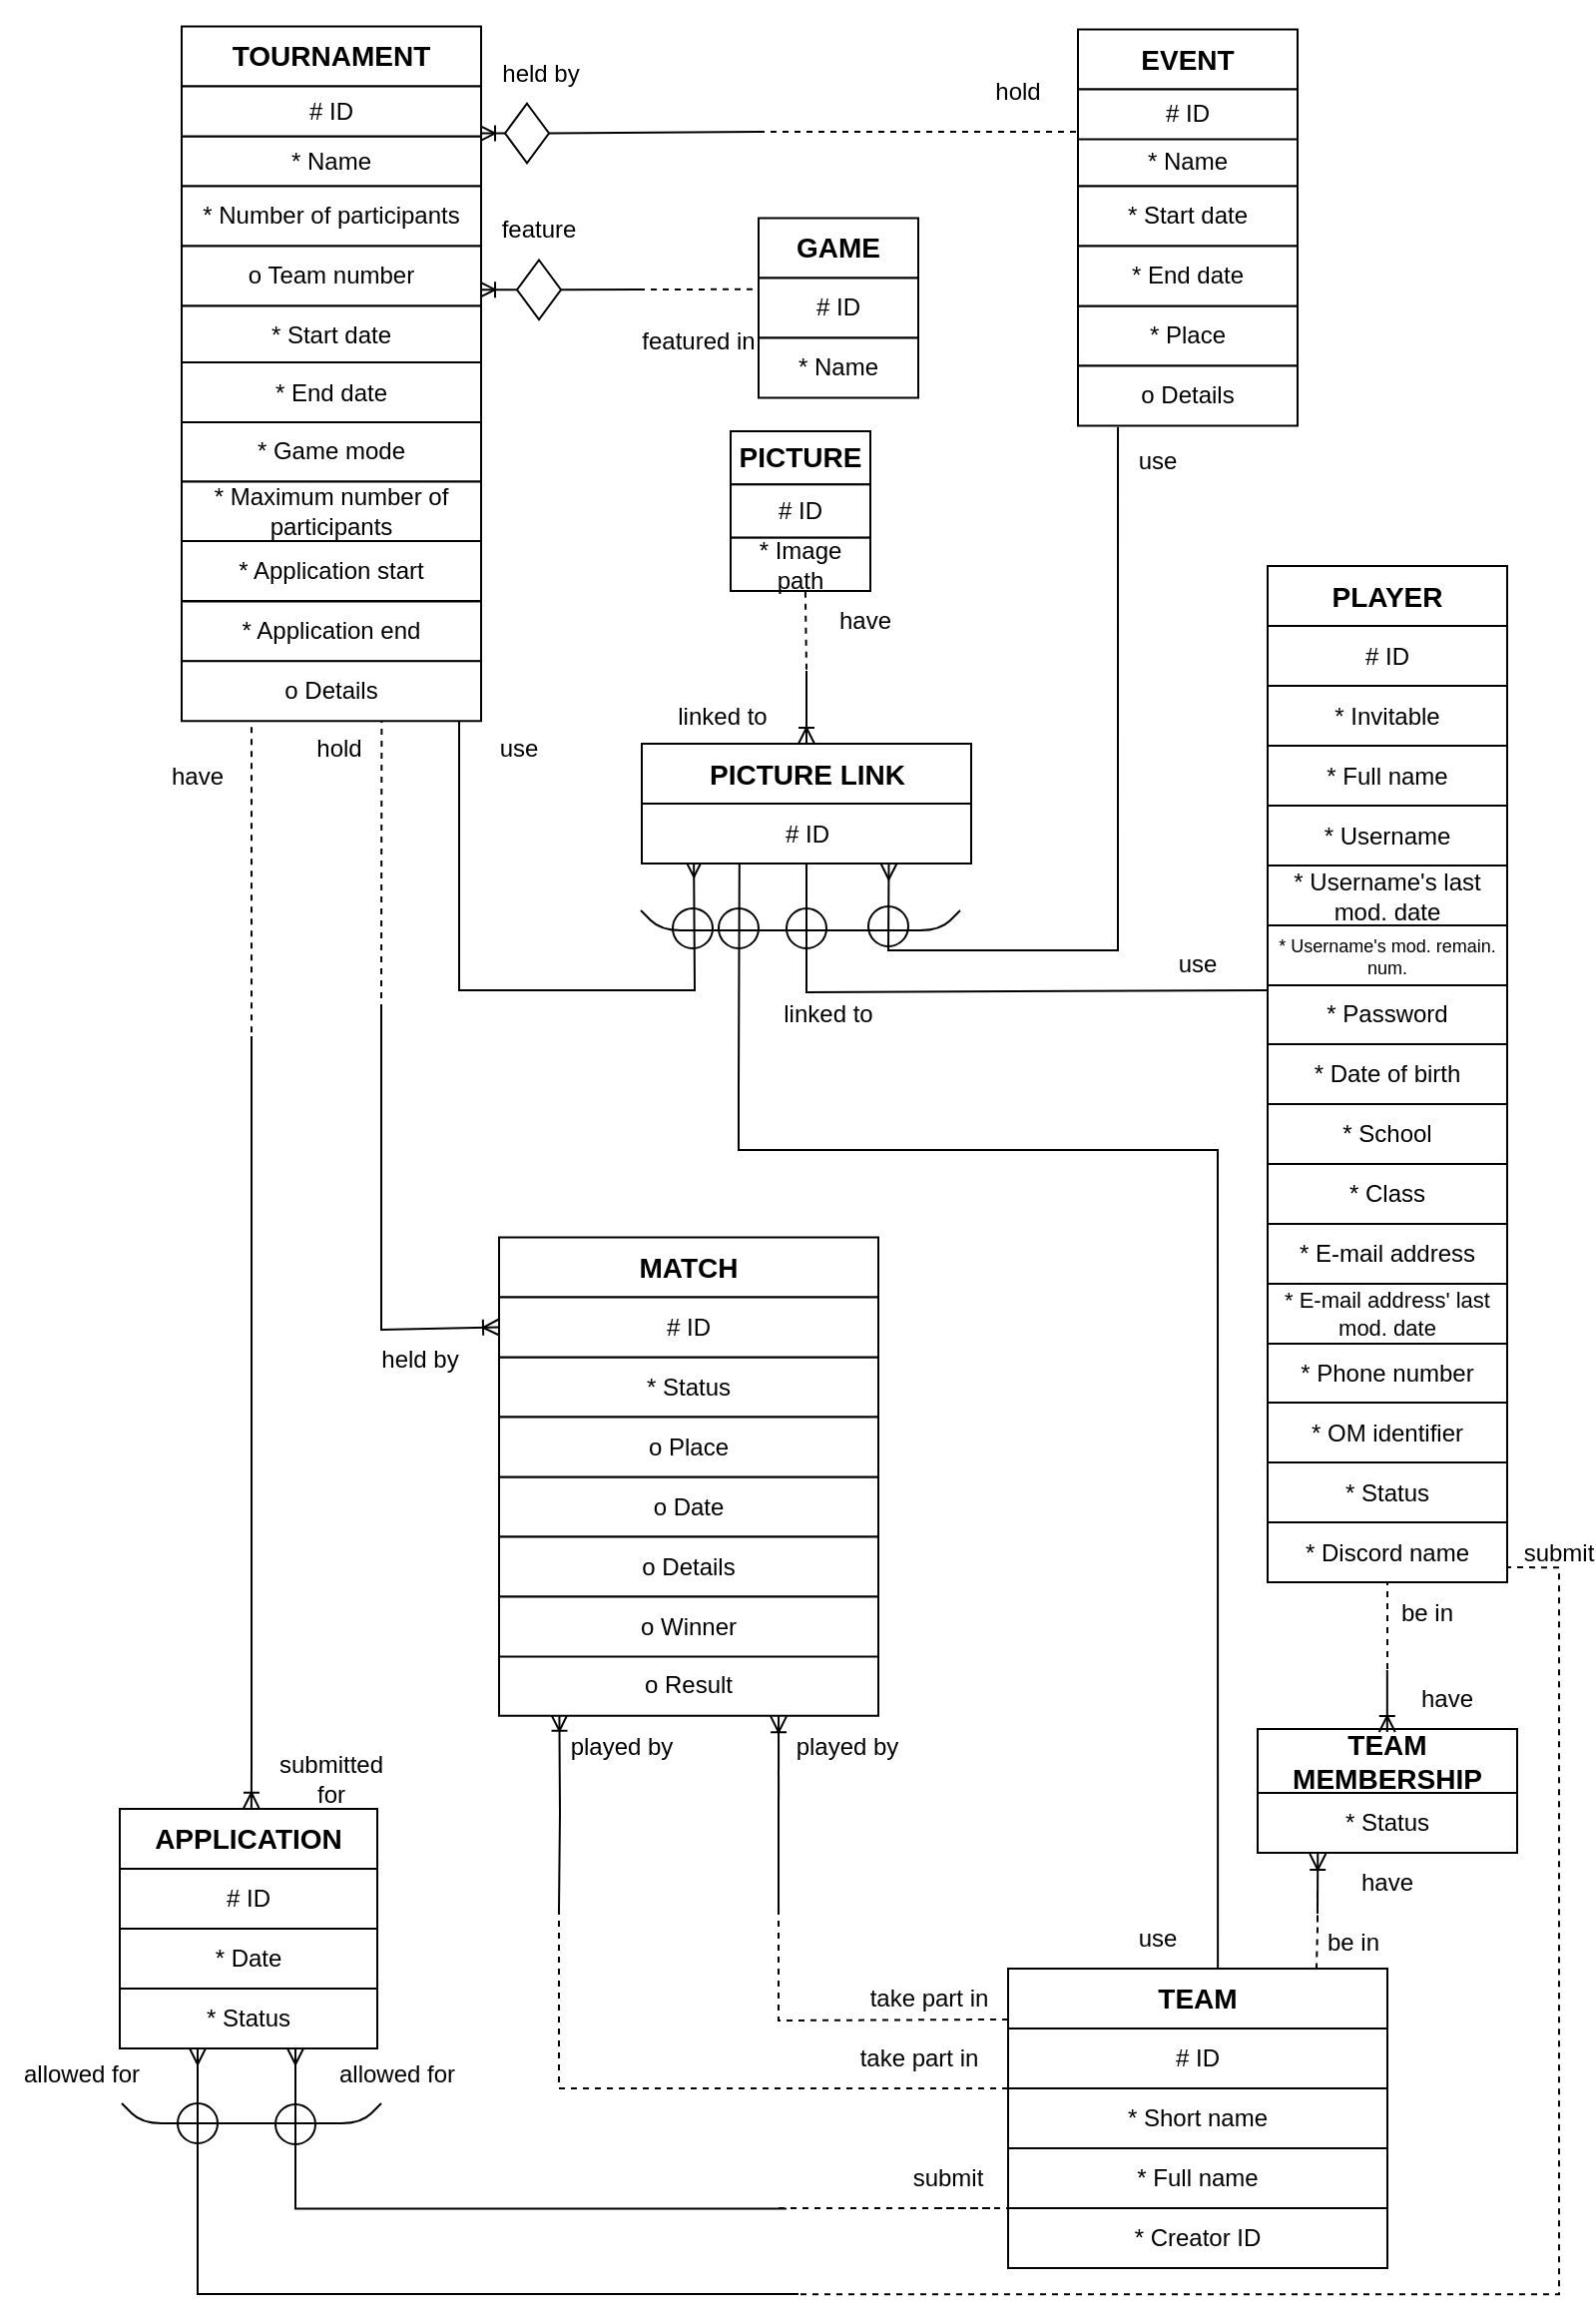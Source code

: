 <mxfile version="24.8.3">
  <diagram id="C5RBs43oDa-KdzZeNtuy" name="Page-1">
    <mxGraphModel grid="1" page="1" gridSize="10" guides="1" tooltips="1" connect="1" arrows="1" fold="1" pageScale="1" pageWidth="827" pageHeight="1169" math="0" shadow="0">
      <root>
        <mxCell id="WIyWlLk6GJQsqaUBKTNV-0" />
        <mxCell id="WIyWlLk6GJQsqaUBKTNV-1" parent="WIyWlLk6GJQsqaUBKTNV-0" />
        <mxCell id="DLOgW4yQXt9v66A9_viL-17" value="" style="ellipse;whiteSpace=wrap;html=1;aspect=fixed;" vertex="1" parent="WIyWlLk6GJQsqaUBKTNV-1">
          <mxGeometry x="1275" y="1628" width="20" height="20" as="geometry" />
        </mxCell>
        <mxCell id="DLOgW4yQXt9v66A9_viL-16" value="" style="ellipse;whiteSpace=wrap;html=1;aspect=fixed;" vertex="1" parent="WIyWlLk6GJQsqaUBKTNV-1">
          <mxGeometry x="1234" y="1629" width="20" height="20" as="geometry" />
        </mxCell>
        <mxCell id="DLOgW4yQXt9v66A9_viL-15" value="" style="ellipse;whiteSpace=wrap;html=1;aspect=fixed;" vertex="1" parent="WIyWlLk6GJQsqaUBKTNV-1">
          <mxGeometry x="1200" y="1629" width="20" height="20" as="geometry" />
        </mxCell>
        <mxCell id="DLOgW4yQXt9v66A9_viL-13" value="" style="ellipse;whiteSpace=wrap;html=1;aspect=fixed;" vertex="1" parent="WIyWlLk6GJQsqaUBKTNV-1">
          <mxGeometry x="1177" y="1629" width="20" height="20" as="geometry" />
        </mxCell>
        <mxCell id="6N9nc-idDIX-K5tC-BG_-6" value="" style="ellipse;whiteSpace=wrap;html=1;aspect=fixed;" vertex="1" parent="WIyWlLk6GJQsqaUBKTNV-1">
          <mxGeometry x="929" y="2227.5" width="20" height="20" as="geometry" />
        </mxCell>
        <mxCell id="6N9nc-idDIX-K5tC-BG_-2" value="" style="ellipse;whiteSpace=wrap;html=1;aspect=fixed;" vertex="1" parent="WIyWlLk6GJQsqaUBKTNV-1">
          <mxGeometry x="978" y="2228" width="20" height="20" as="geometry" />
        </mxCell>
        <mxCell id="mMdRWAyZbfiw_fp26dcs-455" value="be in" style="text;html=1;align=center;verticalAlign=middle;whiteSpace=wrap;rounded=0;fontSize=12;" vertex="1" parent="WIyWlLk6GJQsqaUBKTNV-1">
          <mxGeometry x="1540" y="1966.5" width="30" height="30" as="geometry" />
        </mxCell>
        <mxCell id="mMdRWAyZbfiw_fp26dcs-456" value="have" style="text;html=1;align=center;verticalAlign=middle;whiteSpace=wrap;rounded=0;fontSize=12;" vertex="1" parent="WIyWlLk6GJQsqaUBKTNV-1">
          <mxGeometry x="1498" y="2102" width="74" height="30" as="geometry" />
        </mxCell>
        <mxCell id="mMdRWAyZbfiw_fp26dcs-457" value="have" style="text;html=1;align=center;verticalAlign=middle;whiteSpace=wrap;rounded=0;fontSize=12;" vertex="1" parent="WIyWlLk6GJQsqaUBKTNV-1">
          <mxGeometry x="1530" y="2010" width="70" height="30" as="geometry" />
        </mxCell>
        <mxCell id="mMdRWAyZbfiw_fp26dcs-465" value="&lt;b&gt;TEAM&lt;/b&gt;" style="rounded=0;whiteSpace=wrap;html=1;fontSize=14;" vertex="1" parent="WIyWlLk6GJQsqaUBKTNV-1">
          <mxGeometry x="1345" y="2160" width="190" height="30" as="geometry" />
        </mxCell>
        <mxCell id="mMdRWAyZbfiw_fp26dcs-466" value="#&amp;nbsp;&lt;span style=&quot;background-color: initial;&quot;&gt;ID&lt;/span&gt;" style="rounded=0;whiteSpace=wrap;html=1;" vertex="1" parent="WIyWlLk6GJQsqaUBKTNV-1">
          <mxGeometry x="1345" y="2190" width="190" height="30" as="geometry" />
        </mxCell>
        <mxCell id="mMdRWAyZbfiw_fp26dcs-467" value="* Short name" style="rounded=0;whiteSpace=wrap;html=1;" vertex="1" parent="WIyWlLk6GJQsqaUBKTNV-1">
          <mxGeometry x="1345" y="2220" width="190" height="30" as="geometry" />
        </mxCell>
        <mxCell id="mMdRWAyZbfiw_fp26dcs-468" value="* Full name" style="rounded=0;whiteSpace=wrap;html=1;" vertex="1" parent="WIyWlLk6GJQsqaUBKTNV-1">
          <mxGeometry x="1345" y="2250" width="190" height="30" as="geometry" />
        </mxCell>
        <mxCell id="mMdRWAyZbfiw_fp26dcs-469" value="&lt;font color=&quot;#000000&quot;&gt;* Creator ID&lt;/font&gt;" style="rounded=0;whiteSpace=wrap;html=1;fontColor=#CC0000;strokeColor=#000000;" vertex="1" parent="WIyWlLk6GJQsqaUBKTNV-1">
          <mxGeometry x="1345" y="2280" width="190" height="30" as="geometry" />
        </mxCell>
        <mxCell id="mMdRWAyZbfiw_fp26dcs-470" value="&lt;b&gt;PLAYER&lt;/b&gt;" style="rounded=0;whiteSpace=wrap;html=1;fontSize=14;" vertex="1" parent="WIyWlLk6GJQsqaUBKTNV-1">
          <mxGeometry x="1475" y="1457.5" width="120" height="30" as="geometry" />
        </mxCell>
        <mxCell id="mMdRWAyZbfiw_fp26dcs-471" value="* Full name" style="rounded=0;whiteSpace=wrap;html=1;" vertex="1" parent="WIyWlLk6GJQsqaUBKTNV-1">
          <mxGeometry x="1475" y="1547.5" width="120" height="30" as="geometry" />
        </mxCell>
        <mxCell id="mMdRWAyZbfiw_fp26dcs-472" value="* Date of birth" style="rounded=0;whiteSpace=wrap;html=1;" vertex="1" parent="WIyWlLk6GJQsqaUBKTNV-1">
          <mxGeometry x="1475" y="1697" width="120" height="30" as="geometry" />
        </mxCell>
        <mxCell id="mMdRWAyZbfiw_fp26dcs-473" value="* School" style="rounded=0;whiteSpace=wrap;html=1;" vertex="1" parent="WIyWlLk6GJQsqaUBKTNV-1">
          <mxGeometry x="1475" y="1727" width="120" height="30" as="geometry" />
        </mxCell>
        <mxCell id="mMdRWAyZbfiw_fp26dcs-474" value="* Class" style="rounded=0;whiteSpace=wrap;html=1;" vertex="1" parent="WIyWlLk6GJQsqaUBKTNV-1">
          <mxGeometry x="1475" y="1757" width="120" height="30" as="geometry" />
        </mxCell>
        <mxCell id="mMdRWAyZbfiw_fp26dcs-475" value="* E-mail address" style="rounded=0;whiteSpace=wrap;html=1;" vertex="1" parent="WIyWlLk6GJQsqaUBKTNV-1">
          <mxGeometry x="1475" y="1787" width="120" height="30" as="geometry" />
        </mxCell>
        <mxCell id="mMdRWAyZbfiw_fp26dcs-476" value="* Phone number" style="rounded=0;whiteSpace=wrap;html=1;" vertex="1" parent="WIyWlLk6GJQsqaUBKTNV-1">
          <mxGeometry x="1475" y="1846.5" width="120" height="30" as="geometry" />
        </mxCell>
        <mxCell id="mMdRWAyZbfiw_fp26dcs-477" value="* OM identifier" style="rounded=0;whiteSpace=wrap;html=1;" vertex="1" parent="WIyWlLk6GJQsqaUBKTNV-1">
          <mxGeometry x="1475" y="1876.5" width="120" height="30" as="geometry" />
        </mxCell>
        <mxCell id="mMdRWAyZbfiw_fp26dcs-478" value="* Discord name" style="rounded=0;whiteSpace=wrap;html=1;" vertex="1" parent="WIyWlLk6GJQsqaUBKTNV-1">
          <mxGeometry x="1475" y="1936.5" width="120" height="30" as="geometry" />
        </mxCell>
        <mxCell id="mMdRWAyZbfiw_fp26dcs-479" value="# ID" style="rounded=0;whiteSpace=wrap;html=1;" vertex="1" parent="WIyWlLk6GJQsqaUBKTNV-1">
          <mxGeometry x="1475" y="1487.5" width="120" height="30" as="geometry" />
        </mxCell>
        <mxCell id="mMdRWAyZbfiw_fp26dcs-480" value="&lt;b&gt;TEAM MEMBERSHIP&lt;br&gt;&lt;/b&gt;" style="rounded=0;whiteSpace=wrap;html=1;fontSize=14;" vertex="1" parent="WIyWlLk6GJQsqaUBKTNV-1">
          <mxGeometry x="1470" y="2040" width="130" height="32" as="geometry" />
        </mxCell>
        <mxCell id="mMdRWAyZbfiw_fp26dcs-481" style="edgeStyle=orthogonalEdgeStyle;rounded=0;orthogonalLoop=1;jettySize=auto;html=1;startArrow=none;startFill=0;endArrow=ERoneToMany;endFill=0;" edge="1" parent="WIyWlLk6GJQsqaUBKTNV-1">
          <mxGeometry relative="1" as="geometry">
            <mxPoint x="1534.9" y="2041.5" as="targetPoint" />
            <mxPoint x="1534.9" y="2010.5" as="sourcePoint" />
            <Array as="points">
              <mxPoint x="1534.9" y="2010.5" />
            </Array>
          </mxGeometry>
        </mxCell>
        <mxCell id="mMdRWAyZbfiw_fp26dcs-482" value="" style="endArrow=none;dashed=1;html=1;rounded=0;entryX=0.5;entryY=1;entryDx=0;entryDy=0;" edge="1" parent="WIyWlLk6GJQsqaUBKTNV-1" target="mMdRWAyZbfiw_fp26dcs-478">
          <mxGeometry width="50" height="50" relative="1" as="geometry">
            <mxPoint x="1535" y="2010" as="sourcePoint" />
            <mxPoint x="1534.94" y="2019.5" as="targetPoint" />
          </mxGeometry>
        </mxCell>
        <mxCell id="mMdRWAyZbfiw_fp26dcs-483" style="edgeStyle=orthogonalEdgeStyle;rounded=0;orthogonalLoop=1;jettySize=auto;html=1;startArrow=none;startFill=0;endArrow=ERoneToMany;endFill=0;" edge="1" parent="WIyWlLk6GJQsqaUBKTNV-1">
          <mxGeometry relative="1" as="geometry">
            <mxPoint x="1500.14" y="2102.5" as="targetPoint" />
            <mxPoint x="1500.0" y="2132.5" as="sourcePoint" />
            <Array as="points" />
          </mxGeometry>
        </mxCell>
        <mxCell id="mMdRWAyZbfiw_fp26dcs-484" value="" style="endArrow=none;html=1;rounded=0;exitX=0.813;exitY=0.009;exitDx=0;exitDy=0;exitPerimeter=0;dashed=1;" edge="1" parent="WIyWlLk6GJQsqaUBKTNV-1">
          <mxGeometry width="50" height="50" relative="1" as="geometry">
            <mxPoint x="1499.47" y="2160.27" as="sourcePoint" />
            <mxPoint x="1500" y="2140" as="targetPoint" />
            <Array as="points">
              <mxPoint x="1500" y="2140" />
              <mxPoint x="1500" y="2120" />
            </Array>
          </mxGeometry>
        </mxCell>
        <mxCell id="mMdRWAyZbfiw_fp26dcs-485" value="&lt;font style=&quot;font-size: 12px;&quot;&gt;be in&lt;/font&gt;" style="text;html=1;align=center;verticalAlign=middle;whiteSpace=wrap;rounded=0;fontSize=12;" vertex="1" parent="WIyWlLk6GJQsqaUBKTNV-1">
          <mxGeometry x="1503" y="2132" width="30" height="30" as="geometry" />
        </mxCell>
        <mxCell id="mMdRWAyZbfiw_fp26dcs-492" value="&lt;b&gt;MATCH&lt;/b&gt;" style="rounded=0;whiteSpace=wrap;html=1;fontSize=14;" vertex="1" parent="WIyWlLk6GJQsqaUBKTNV-1">
          <mxGeometry x="1090" y="1793.75" width="190" height="30" as="geometry" />
        </mxCell>
        <mxCell id="mMdRWAyZbfiw_fp26dcs-493" value="o Date" style="rounded=0;whiteSpace=wrap;html=1;" vertex="1" parent="WIyWlLk6GJQsqaUBKTNV-1">
          <mxGeometry x="1090" y="1913.75" width="190" height="30" as="geometry" />
        </mxCell>
        <mxCell id="mMdRWAyZbfiw_fp26dcs-494" value="&lt;font color=&quot;#000000&quot;&gt;* Status&lt;/font&gt;" style="rounded=0;whiteSpace=wrap;html=1;fontColor=#CC0000;strokeColor=#000000;" vertex="1" parent="WIyWlLk6GJQsqaUBKTNV-1">
          <mxGeometry x="1090" y="1853.75" width="190" height="30" as="geometry" />
        </mxCell>
        <mxCell id="mMdRWAyZbfiw_fp26dcs-495" value="&lt;font color=&quot;#000000&quot;&gt;o Place&lt;/font&gt;" style="rounded=0;whiteSpace=wrap;html=1;fontColor=#CC0000;strokeColor=#000000;" vertex="1" parent="WIyWlLk6GJQsqaUBKTNV-1">
          <mxGeometry x="1090" y="1883.75" width="190" height="30" as="geometry" />
        </mxCell>
        <mxCell id="mMdRWAyZbfiw_fp26dcs-496" value="&lt;font color=&quot;#000000&quot;&gt;# ID&lt;/font&gt;" style="rounded=0;whiteSpace=wrap;html=1;fontColor=#CC0000;strokeColor=#000000;" vertex="1" parent="WIyWlLk6GJQsqaUBKTNV-1">
          <mxGeometry x="1090" y="1823.75" width="190" height="30" as="geometry" />
        </mxCell>
        <mxCell id="mMdRWAyZbfiw_fp26dcs-498" value="" style="endArrow=none;dashed=1;html=1;rounded=0;entryX=0;entryY=0;entryDx=0;entryDy=0;" edge="1" parent="WIyWlLk6GJQsqaUBKTNV-1" target="mMdRWAyZbfiw_fp26dcs-469">
          <mxGeometry width="50" height="50" relative="1" as="geometry">
            <mxPoint x="1230" y="2280" as="sourcePoint" />
            <mxPoint x="1440" y="2280" as="targetPoint" />
            <Array as="points">
              <mxPoint x="1340" y="2280" />
              <mxPoint x="1310" y="2280" />
              <mxPoint x="1330" y="2280" />
            </Array>
          </mxGeometry>
        </mxCell>
        <mxCell id="mMdRWAyZbfiw_fp26dcs-499" style="edgeStyle=orthogonalEdgeStyle;rounded=0;orthogonalLoop=1;jettySize=auto;html=1;startArrow=none;startFill=0;endArrow=ERmany;endFill=0;" edge="1" parent="WIyWlLk6GJQsqaUBKTNV-1">
          <mxGeometry relative="1" as="geometry">
            <mxPoint x="988" y="2200" as="targetPoint" />
            <mxPoint x="1234" y="2280.21" as="sourcePoint" />
            <Array as="points">
              <mxPoint x="988" y="2280" />
              <mxPoint x="988" y="2210" />
            </Array>
          </mxGeometry>
        </mxCell>
        <mxCell id="mMdRWAyZbfiw_fp26dcs-500" value="submit" style="text;html=1;align=center;verticalAlign=middle;whiteSpace=wrap;rounded=0;fontSize=12;" vertex="1" parent="WIyWlLk6GJQsqaUBKTNV-1">
          <mxGeometry x="1285" y="2250" width="60" height="30" as="geometry" />
        </mxCell>
        <mxCell id="mMdRWAyZbfiw_fp26dcs-501" value="allowed for" style="text;html=1;align=center;verticalAlign=middle;whiteSpace=wrap;rounded=0;fontSize=12;" vertex="1" parent="WIyWlLk6GJQsqaUBKTNV-1">
          <mxGeometry x="998" y="2198" width="82" height="30" as="geometry" />
        </mxCell>
        <mxCell id="mMdRWAyZbfiw_fp26dcs-502" style="edgeStyle=orthogonalEdgeStyle;rounded=0;orthogonalLoop=1;jettySize=auto;html=1;startArrow=none;startFill=0;endArrow=ERoneToMany;endFill=0;entryX=0.511;entryY=-0.003;entryDx=0;entryDy=0;entryPerimeter=0;" edge="1" parent="WIyWlLk6GJQsqaUBKTNV-1" target="mMdRWAyZbfiw_fp26dcs-497">
          <mxGeometry relative="1" as="geometry">
            <mxPoint x="970" y="2060" as="targetPoint" />
            <mxPoint x="966" y="1693" as="sourcePoint" />
            <Array as="points">
              <mxPoint x="966" y="2060" />
            </Array>
          </mxGeometry>
        </mxCell>
        <mxCell id="mMdRWAyZbfiw_fp26dcs-503" value="" style="endArrow=none;dashed=1;html=1;rounded=0;" edge="1" parent="WIyWlLk6GJQsqaUBKTNV-1">
          <mxGeometry width="50" height="50" relative="1" as="geometry">
            <mxPoint x="966" y="1691.13" as="sourcePoint" />
            <mxPoint x="966" y="1498.13" as="targetPoint" />
          </mxGeometry>
        </mxCell>
        <mxCell id="mMdRWAyZbfiw_fp26dcs-504" value="submitted for" style="text;html=1;align=center;verticalAlign=middle;whiteSpace=wrap;rounded=0;fontSize=12;" vertex="1" parent="WIyWlLk6GJQsqaUBKTNV-1">
          <mxGeometry x="976" y="2050" width="60" height="30" as="geometry" />
        </mxCell>
        <mxCell id="mMdRWAyZbfiw_fp26dcs-505" value="have" style="text;html=1;align=center;verticalAlign=middle;whiteSpace=wrap;rounded=0;fontSize=12;" vertex="1" parent="WIyWlLk6GJQsqaUBKTNV-1">
          <mxGeometry x="909" y="1548" width="60" height="30" as="geometry" />
        </mxCell>
        <mxCell id="mMdRWAyZbfiw_fp26dcs-509" value="* Username" style="rounded=0;whiteSpace=wrap;html=1;" vertex="1" parent="WIyWlLk6GJQsqaUBKTNV-1">
          <mxGeometry x="1475" y="1577.5" width="120" height="30" as="geometry" />
        </mxCell>
        <mxCell id="mMdRWAyZbfiw_fp26dcs-510" value="* Password" style="rounded=0;whiteSpace=wrap;html=1;" vertex="1" parent="WIyWlLk6GJQsqaUBKTNV-1">
          <mxGeometry x="1475" y="1667" width="120" height="30" as="geometry" />
        </mxCell>
        <mxCell id="mMdRWAyZbfiw_fp26dcs-511" value="" style="endArrow=none;dashed=1;html=1;rounded=0;entryX=0;entryY=0.188;entryDx=0;entryDy=0;entryPerimeter=0;" edge="1" parent="WIyWlLk6GJQsqaUBKTNV-1" target="mMdRWAyZbfiw_fp26dcs-507">
          <mxGeometry width="50" height="50" relative="1" as="geometry">
            <mxPoint x="1160" y="1319" as="sourcePoint" />
            <mxPoint x="1180" y="1318.88" as="targetPoint" />
            <Array as="points" />
          </mxGeometry>
        </mxCell>
        <mxCell id="mMdRWAyZbfiw_fp26dcs-512" style="edgeStyle=orthogonalEdgeStyle;rounded=0;orthogonalLoop=1;jettySize=auto;html=1;startArrow=none;startFill=0;endArrow=ERoneToMany;endFill=0;exitX=0;exitY=0.5;exitDx=0;exitDy=0;" edge="1" parent="WIyWlLk6GJQsqaUBKTNV-1" source="mMdRWAyZbfiw_fp26dcs-543">
          <mxGeometry relative="1" as="geometry">
            <mxPoint x="1080" y="1240" as="targetPoint" />
            <mxPoint x="1220" y="1240" as="sourcePoint" />
            <Array as="points" />
          </mxGeometry>
        </mxCell>
        <mxCell id="mMdRWAyZbfiw_fp26dcs-513" value="" style="endArrow=none;dashed=1;html=1;rounded=0;" edge="1" parent="WIyWlLk6GJQsqaUBKTNV-1">
          <mxGeometry width="50" height="50" relative="1" as="geometry">
            <mxPoint x="1220" y="1240" as="sourcePoint" />
            <mxPoint x="1380" y="1240" as="targetPoint" />
            <Array as="points">
              <mxPoint x="1320" y="1240" />
            </Array>
          </mxGeometry>
        </mxCell>
        <mxCell id="mMdRWAyZbfiw_fp26dcs-514" style="edgeStyle=orthogonalEdgeStyle;rounded=0;orthogonalLoop=1;jettySize=auto;html=1;startArrow=none;startFill=0;endArrow=ERoneToMany;endFill=0;exitX=0;exitY=0.5;exitDx=0;exitDy=0;" edge="1" parent="WIyWlLk6GJQsqaUBKTNV-1" source="PfesV7TDcFJN4xXwmo1t-0">
          <mxGeometry relative="1" as="geometry">
            <mxPoint x="1080" y="1319" as="targetPoint" />
            <mxPoint x="1100" y="1319" as="sourcePoint" />
            <Array as="points" />
          </mxGeometry>
        </mxCell>
        <mxCell id="mMdRWAyZbfiw_fp26dcs-515" style="edgeStyle=orthogonalEdgeStyle;rounded=0;orthogonalLoop=1;jettySize=auto;html=1;startArrow=none;startFill=0;endArrow=ERoneToMany;endFill=0;entryX=0.159;entryY=0.984;entryDx=0;entryDy=0;entryPerimeter=0;" edge="1" parent="WIyWlLk6GJQsqaUBKTNV-1" target="Jl8ZADjk_Sdcpf9nwli0-4">
          <mxGeometry relative="1" as="geometry">
            <mxPoint x="1119.88" y="2070.38" as="targetPoint" />
            <mxPoint x="1120" y="2130.62" as="sourcePoint" />
            <Array as="points" />
          </mxGeometry>
        </mxCell>
        <mxCell id="mMdRWAyZbfiw_fp26dcs-516" value="" style="endArrow=none;dashed=1;html=1;rounded=0;entryX=0;entryY=1;entryDx=0;entryDy=0;" edge="1" parent="WIyWlLk6GJQsqaUBKTNV-1" target="mMdRWAyZbfiw_fp26dcs-466">
          <mxGeometry width="50" height="50" relative="1" as="geometry">
            <mxPoint x="1120" y="2130" as="sourcePoint" />
            <mxPoint x="1291" y="2042.82" as="targetPoint" />
            <Array as="points">
              <mxPoint x="1120" y="2220" />
              <mxPoint x="1203" y="2220" />
            </Array>
          </mxGeometry>
        </mxCell>
        <mxCell id="mMdRWAyZbfiw_fp26dcs-517" value="take part in" style="text;html=1;align=center;verticalAlign=middle;resizable=0;points=[];autosize=1;strokeColor=none;fillColor=none;fontSize=12;" vertex="1" parent="WIyWlLk6GJQsqaUBKTNV-1">
          <mxGeometry x="1260" y="2190" width="80" height="30" as="geometry" />
        </mxCell>
        <mxCell id="mMdRWAyZbfiw_fp26dcs-518" value="take part in" style="text;html=1;align=center;verticalAlign=middle;resizable=0;points=[];autosize=1;strokeColor=none;fillColor=none;fontSize=12;" vertex="1" parent="WIyWlLk6GJQsqaUBKTNV-1">
          <mxGeometry x="1265" y="2160" width="80" height="30" as="geometry" />
        </mxCell>
        <mxCell id="mMdRWAyZbfiw_fp26dcs-521" value="featured in" style="text;html=1;align=center;verticalAlign=middle;whiteSpace=wrap;rounded=0;fontSize=12;" vertex="1" parent="WIyWlLk6GJQsqaUBKTNV-1">
          <mxGeometry x="1160" y="1330" width="60" height="30" as="geometry" />
        </mxCell>
        <mxCell id="mMdRWAyZbfiw_fp26dcs-522" value="feature" style="text;html=1;align=center;verticalAlign=middle;whiteSpace=wrap;rounded=0;fontSize=12;" vertex="1" parent="WIyWlLk6GJQsqaUBKTNV-1">
          <mxGeometry x="1080" y="1274.25" width="60" height="30" as="geometry" />
        </mxCell>
        <mxCell id="mMdRWAyZbfiw_fp26dcs-523" style="edgeStyle=orthogonalEdgeStyle;rounded=0;orthogonalLoop=1;jettySize=auto;html=1;endArrow=none;endFill=0;startArrow=none;startFill=0;dashed=1;entryX=0.668;entryY=0.962;entryDx=0;entryDy=0;entryPerimeter=0;" edge="1" parent="WIyWlLk6GJQsqaUBKTNV-1" target="mMdRWAyZbfiw_fp26dcs-464">
          <mxGeometry relative="1" as="geometry">
            <Array as="points">
              <mxPoint x="1031" y="1680" />
            </Array>
            <mxPoint x="1031" y="1680" as="sourcePoint" />
            <mxPoint x="988.82" y="1584.32" as="targetPoint" />
          </mxGeometry>
        </mxCell>
        <mxCell id="mMdRWAyZbfiw_fp26dcs-524" value="" style="endArrow=ERoneToMany;html=1;rounded=0;startArrow=none;startFill=0;endFill=0;entryX=0;entryY=0.5;entryDx=0;entryDy=0;" edge="1" parent="WIyWlLk6GJQsqaUBKTNV-1" target="mMdRWAyZbfiw_fp26dcs-496">
          <mxGeometry width="50" height="50" relative="1" as="geometry">
            <mxPoint x="1031" y="1680" as="sourcePoint" />
            <mxPoint x="1161.0" y="1838.75" as="targetPoint" />
            <Array as="points">
              <mxPoint x="1031" y="1840" />
            </Array>
          </mxGeometry>
        </mxCell>
        <mxCell id="mMdRWAyZbfiw_fp26dcs-525" value="hold" style="text;html=1;align=center;verticalAlign=middle;whiteSpace=wrap;rounded=0;fontSize=12;" vertex="1" parent="WIyWlLk6GJQsqaUBKTNV-1">
          <mxGeometry x="1320" y="1204.75" width="60" height="30" as="geometry" />
        </mxCell>
        <mxCell id="mMdRWAyZbfiw_fp26dcs-526" value="held by" style="text;html=1;align=center;verticalAlign=middle;resizable=0;points=[];autosize=1;strokeColor=none;fillColor=none;fontSize=12;" vertex="1" parent="WIyWlLk6GJQsqaUBKTNV-1">
          <mxGeometry x="1020" y="1840" width="60" height="30" as="geometry" />
        </mxCell>
        <mxCell id="mMdRWAyZbfiw_fp26dcs-527" value="held by" style="text;html=1;align=center;verticalAlign=middle;whiteSpace=wrap;rounded=0;fontSize=12;" vertex="1" parent="WIyWlLk6GJQsqaUBKTNV-1">
          <mxGeometry x="1081" y="1195.88" width="60" height="30" as="geometry" />
        </mxCell>
        <mxCell id="mMdRWAyZbfiw_fp26dcs-528" value="hold" style="text;html=1;align=center;verticalAlign=middle;whiteSpace=wrap;rounded=0;fontSize=12;" vertex="1" parent="WIyWlLk6GJQsqaUBKTNV-1">
          <mxGeometry x="980" y="1534.13" width="60" height="30" as="geometry" />
        </mxCell>
        <mxCell id="mMdRWAyZbfiw_fp26dcs-529" value="" style="endArrow=none;dashed=1;html=1;rounded=0;entryX=0.008;entryY=0.849;entryDx=0;entryDy=0;entryPerimeter=0;" edge="1" parent="WIyWlLk6GJQsqaUBKTNV-1" target="mMdRWAyZbfiw_fp26dcs-465">
          <mxGeometry width="50" height="50" relative="1" as="geometry">
            <mxPoint x="1230" y="2130" as="sourcePoint" />
            <mxPoint x="1340" y="2186" as="targetPoint" />
            <Array as="points">
              <mxPoint x="1230" y="2186" />
            </Array>
          </mxGeometry>
        </mxCell>
        <mxCell id="mMdRWAyZbfiw_fp26dcs-530" style="edgeStyle=orthogonalEdgeStyle;rounded=0;orthogonalLoop=1;jettySize=auto;html=1;startArrow=none;startFill=0;endArrow=ERoneToMany;endFill=0;entryX=0.737;entryY=1.007;entryDx=0;entryDy=0;entryPerimeter=0;" edge="1" parent="WIyWlLk6GJQsqaUBKTNV-1" target="Jl8ZADjk_Sdcpf9nwli0-4">
          <mxGeometry relative="1" as="geometry">
            <mxPoint x="1230" y="2005.12" as="targetPoint" />
            <mxPoint x="1230" y="2130.62" as="sourcePoint" />
            <Array as="points">
              <mxPoint x="1230" y="2130.62" />
            </Array>
          </mxGeometry>
        </mxCell>
        <mxCell id="mMdRWAyZbfiw_fp26dcs-531" value="" style="endArrow=ERmany;html=1;strokeWidth=1;rounded=0;endFill=0;entryX=0.158;entryY=0.959;entryDx=0;entryDy=0;entryPerimeter=0;exitX=1;exitY=0.25;exitDx=0;exitDy=0;" edge="1" parent="WIyWlLk6GJQsqaUBKTNV-1" source="mMdRWAyZbfiw_fp26dcs-464" target="SgzDerKgUY8Ey3ci-Wpq-1">
          <mxGeometry width="50" height="50" relative="1" as="geometry">
            <mxPoint x="1070" y="1470" as="sourcePoint" />
            <mxPoint x="1200" y="1660" as="targetPoint" />
            <Array as="points">
              <mxPoint x="1070" y="1474" />
              <mxPoint x="1070" y="1596" />
              <mxPoint x="1070" y="1670" />
              <mxPoint x="1188" y="1670" />
            </Array>
          </mxGeometry>
        </mxCell>
        <mxCell id="mMdRWAyZbfiw_fp26dcs-532" value="" style="endArrow=none;html=1;strokeWidth=1;rounded=0;endFill=0;startArrow=ERmany;startFill=0;exitX=0.75;exitY=1;exitDx=0;exitDy=0;entryX=0.182;entryY=1.02;entryDx=0;entryDy=0;entryPerimeter=0;" edge="1" parent="WIyWlLk6GJQsqaUBKTNV-1" source="SgzDerKgUY8Ey3ci-Wpq-1" target="mMdRWAyZbfiw_fp26dcs-491">
          <mxGeometry width="50" height="50" relative="1" as="geometry">
            <mxPoint x="1300" y="1640" as="sourcePoint" />
            <mxPoint x="1400" y="1380" as="targetPoint" />
            <Array as="points">
              <mxPoint x="1285" y="1650" />
              <mxPoint x="1400" y="1650" />
              <mxPoint x="1400" y="1590" />
            </Array>
          </mxGeometry>
        </mxCell>
        <mxCell id="mMdRWAyZbfiw_fp26dcs-533" value="" style="endArrow=none;html=1;strokeWidth=1;rounded=0;endFill=0;startArrow=none;startFill=0;exitX=0.5;exitY=1;exitDx=0;exitDy=0;entryX=-0.003;entryY=0.1;entryDx=0;entryDy=0;entryPerimeter=0;" edge="1" parent="WIyWlLk6GJQsqaUBKTNV-1" source="SgzDerKgUY8Ey3ci-Wpq-1" target="mMdRWAyZbfiw_fp26dcs-510">
          <mxGeometry width="50" height="50" relative="1" as="geometry">
            <mxPoint x="1280" y="1670" as="sourcePoint" />
            <mxPoint x="1440" y="1670" as="targetPoint" />
            <Array as="points">
              <mxPoint x="1244" y="1671" />
            </Array>
          </mxGeometry>
        </mxCell>
        <mxCell id="mMdRWAyZbfiw_fp26dcs-534" value="" style="endArrow=none;html=1;strokeWidth=1;rounded=0;endFill=0;startArrow=none;startFill=0;exitX=0.297;exitY=1.044;exitDx=0;exitDy=0;exitPerimeter=0;entryX=0.553;entryY=0;entryDx=0;entryDy=0;entryPerimeter=0;" edge="1" parent="WIyWlLk6GJQsqaUBKTNV-1" source="DLOgW4yQXt9v66A9_viL-2" target="mMdRWAyZbfiw_fp26dcs-465">
          <mxGeometry width="50" height="50" relative="1" as="geometry">
            <mxPoint x="1210" y="1620" as="sourcePoint" />
            <mxPoint x="1450" y="1910" as="targetPoint" />
            <Array as="points">
              <mxPoint x="1210" y="1720" />
              <mxPoint x="1210" y="1750" />
              <mxPoint x="1450" y="1750" />
            </Array>
          </mxGeometry>
        </mxCell>
        <mxCell id="mMdRWAyZbfiw_fp26dcs-537" value="use" style="text;html=1;align=center;verticalAlign=middle;whiteSpace=wrap;rounded=0;fontSize=12;" vertex="1" parent="WIyWlLk6GJQsqaUBKTNV-1">
          <mxGeometry x="1060" y="1534.13" width="80" height="30" as="geometry" />
        </mxCell>
        <mxCell id="mMdRWAyZbfiw_fp26dcs-538" value="use" style="text;html=1;align=center;verticalAlign=middle;whiteSpace=wrap;rounded=0;fontSize=12;" vertex="1" parent="WIyWlLk6GJQsqaUBKTNV-1">
          <mxGeometry x="1380" y="1390" width="80" height="30" as="geometry" />
        </mxCell>
        <mxCell id="mMdRWAyZbfiw_fp26dcs-539" value="use" style="text;html=1;align=center;verticalAlign=middle;whiteSpace=wrap;rounded=0;fontSize=12;" vertex="1" parent="WIyWlLk6GJQsqaUBKTNV-1">
          <mxGeometry x="1400" y="1641.5" width="80" height="30" as="geometry" />
        </mxCell>
        <mxCell id="mMdRWAyZbfiw_fp26dcs-540" value="use" style="text;html=1;align=center;verticalAlign=middle;whiteSpace=wrap;rounded=0;fontSize=12;" vertex="1" parent="WIyWlLk6GJQsqaUBKTNV-1">
          <mxGeometry x="1380" y="2130" width="80" height="30" as="geometry" />
        </mxCell>
        <mxCell id="mMdRWAyZbfiw_fp26dcs-542" value="linked to" style="text;html=1;align=center;verticalAlign=middle;whiteSpace=wrap;rounded=0;fontSize=12;" vertex="1" parent="WIyWlLk6GJQsqaUBKTNV-1">
          <mxGeometry x="1215" y="1666.5" width="80" height="30" as="geometry" />
        </mxCell>
        <mxCell id="mMdRWAyZbfiw_fp26dcs-543" value="" style="rhombus;whiteSpace=wrap;html=1;" vertex="1" parent="WIyWlLk6GJQsqaUBKTNV-1">
          <mxGeometry x="1093" y="1225.88" width="22" height="29.75" as="geometry" />
        </mxCell>
        <mxCell id="mMdRWAyZbfiw_fp26dcs-545" value="" style="endArrow=none;dashed=1;html=1;rounded=0;entryX=0.996;entryY=0.645;entryDx=0;entryDy=0;entryPerimeter=0;" edge="1" parent="WIyWlLk6GJQsqaUBKTNV-1">
          <mxGeometry width="50" height="50" relative="1" as="geometry">
            <mxPoint x="1241" y="2323.15" as="sourcePoint" />
            <mxPoint x="1595.52" y="1959.0" as="targetPoint" />
            <Array as="points">
              <mxPoint x="1351" y="2323.15" />
              <mxPoint x="1621" y="2323.15" />
              <mxPoint x="1621" y="2123.15" />
              <mxPoint x="1621" y="1959.15" />
            </Array>
          </mxGeometry>
        </mxCell>
        <mxCell id="mMdRWAyZbfiw_fp26dcs-546" style="edgeStyle=orthogonalEdgeStyle;rounded=0;orthogonalLoop=1;jettySize=auto;html=1;startArrow=none;startFill=0;endArrow=ERmany;endFill=0;" edge="1" parent="WIyWlLk6GJQsqaUBKTNV-1">
          <mxGeometry relative="1" as="geometry">
            <mxPoint x="939" y="2200" as="targetPoint" />
            <mxPoint x="1240" y="2323" as="sourcePoint" />
            <Array as="points">
              <mxPoint x="939" y="2323" />
              <mxPoint x="939" y="2200" />
            </Array>
          </mxGeometry>
        </mxCell>
        <mxCell id="mMdRWAyZbfiw_fp26dcs-551" value="submit" style="text;html=1;align=center;verticalAlign=middle;whiteSpace=wrap;rounded=0;fontSize=12;" vertex="1" parent="WIyWlLk6GJQsqaUBKTNV-1">
          <mxGeometry x="1604" y="1936.5" width="34" height="30" as="geometry" />
        </mxCell>
        <mxCell id="mMdRWAyZbfiw_fp26dcs-552" value="allowed for" style="text;html=1;align=center;verticalAlign=middle;whiteSpace=wrap;rounded=0;fontSize=12;" vertex="1" parent="WIyWlLk6GJQsqaUBKTNV-1">
          <mxGeometry x="840" y="2197.5" width="81.5" height="30" as="geometry" />
        </mxCell>
        <mxCell id="mMdRWAyZbfiw_fp26dcs-553" value="" style="endArrow=none;html=1;rounded=1;curved=0;" edge="1" parent="WIyWlLk6GJQsqaUBKTNV-1">
          <mxGeometry width="50" height="50" relative="1" as="geometry">
            <mxPoint x="901" y="2227.5" as="sourcePoint" />
            <mxPoint x="1031" y="2227.5" as="targetPoint" />
            <Array as="points">
              <mxPoint x="911" y="2237.5" />
              <mxPoint x="1021" y="2237.5" />
            </Array>
          </mxGeometry>
        </mxCell>
        <mxCell id="PfesV7TDcFJN4xXwmo1t-0" value="" style="rhombus;whiteSpace=wrap;html=1;" vertex="1" parent="WIyWlLk6GJQsqaUBKTNV-1">
          <mxGeometry x="1099" y="1304.25" width="22" height="29.75" as="geometry" />
        </mxCell>
        <mxCell id="PfesV7TDcFJN4xXwmo1t-1" value="" style="endArrow=none;html=1;rounded=0;exitX=1;exitY=0.5;exitDx=0;exitDy=0;" edge="1" parent="WIyWlLk6GJQsqaUBKTNV-1" source="mMdRWAyZbfiw_fp26dcs-543">
          <mxGeometry width="50" height="50" relative="1" as="geometry">
            <mxPoint x="1138" y="1253.25" as="sourcePoint" />
            <mxPoint x="1220" y="1240" as="targetPoint" />
          </mxGeometry>
        </mxCell>
        <mxCell id="PfesV7TDcFJN4xXwmo1t-4" value="" style="endArrow=none;html=1;rounded=0;exitX=1;exitY=0.5;exitDx=0;exitDy=0;" edge="1" parent="WIyWlLk6GJQsqaUBKTNV-1" source="PfesV7TDcFJN4xXwmo1t-0">
          <mxGeometry width="50" height="50" relative="1" as="geometry">
            <mxPoint x="1121" y="1318.255" as="sourcePoint" />
            <mxPoint x="1160" y="1319" as="targetPoint" />
            <Array as="points" />
          </mxGeometry>
        </mxCell>
        <mxCell id="DLOgW4yQXt9v66A9_viL-2" value="&lt;b&gt;PICTURE LINK&lt;br&gt;&lt;/b&gt;" style="rounded=0;whiteSpace=wrap;html=1;fontSize=14;" vertex="1" parent="WIyWlLk6GJQsqaUBKTNV-1">
          <mxGeometry x="1161.5" y="1546.5" width="165" height="30" as="geometry" />
        </mxCell>
        <mxCell id="DLOgW4yQXt9v66A9_viL-6" value="" style="endArrow=none;dashed=1;html=1;rounded=0;endFill=0;exitX=0.535;exitY=1.014;exitDx=0;exitDy=0;exitPerimeter=0;" edge="1" parent="WIyWlLk6GJQsqaUBKTNV-1" source="DLOgW4yQXt9v66A9_viL-1">
          <mxGeometry width="50" height="50" relative="1" as="geometry">
            <mxPoint x="1244.04" y="1530" as="sourcePoint" />
            <mxPoint x="1244" y="1510" as="targetPoint" />
            <Array as="points" />
          </mxGeometry>
        </mxCell>
        <mxCell id="DLOgW4yQXt9v66A9_viL-7" value="" style="endArrow=ERoneToMany;html=1;rounded=0;endFill=0;entryX=0.5;entryY=0;entryDx=0;entryDy=0;" edge="1" parent="WIyWlLk6GJQsqaUBKTNV-1" target="DLOgW4yQXt9v66A9_viL-2">
          <mxGeometry width="50" height="50" relative="1" as="geometry">
            <mxPoint x="1244" y="1510" as="sourcePoint" />
            <mxPoint x="1260" y="1542.63" as="targetPoint" />
            <Array as="points" />
          </mxGeometry>
        </mxCell>
        <mxCell id="DLOgW4yQXt9v66A9_viL-10" value="" style="endArrow=none;html=1;rounded=1;curved=0;" edge="1" parent="WIyWlLk6GJQsqaUBKTNV-1">
          <mxGeometry width="50" height="50" relative="1" as="geometry">
            <mxPoint x="1161" y="1630" as="sourcePoint" />
            <mxPoint x="1321" y="1630" as="targetPoint" />
            <Array as="points">
              <mxPoint x="1171" y="1640" />
              <mxPoint x="1311" y="1640" />
            </Array>
          </mxGeometry>
        </mxCell>
        <mxCell id="DLOgW4yQXt9v66A9_viL-24" value="have" style="text;html=1;align=center;verticalAlign=middle;whiteSpace=wrap;rounded=0;fontSize=12;" vertex="1" parent="WIyWlLk6GJQsqaUBKTNV-1">
          <mxGeometry x="1229" y="1470" width="89" height="30" as="geometry" />
        </mxCell>
        <mxCell id="DLOgW4yQXt9v66A9_viL-27" value="linked to" style="text;html=1;align=center;verticalAlign=middle;whiteSpace=wrap;rounded=0;fontSize=12;" vertex="1" parent="WIyWlLk6GJQsqaUBKTNV-1">
          <mxGeometry x="1161.5" y="1517.5" width="80" height="30" as="geometry" />
        </mxCell>
        <mxCell id="Jl8ZADjk_Sdcpf9nwli0-0" value="* Status" style="rounded=0;whiteSpace=wrap;html=1;" vertex="1" parent="WIyWlLk6GJQsqaUBKTNV-1">
          <mxGeometry x="1475" y="1906.5" width="120" height="30" as="geometry" />
        </mxCell>
        <mxCell id="Jl8ZADjk_Sdcpf9nwli0-2" value="played by" style="text;html=1;align=center;verticalAlign=middle;resizable=0;points=[];autosize=1;strokeColor=none;fillColor=none;fontSize=12;" vertex="1" parent="WIyWlLk6GJQsqaUBKTNV-1">
          <mxGeometry x="1229" y="2034.37" width="70" height="30" as="geometry" />
        </mxCell>
        <mxCell id="Jl8ZADjk_Sdcpf9nwli0-3" value="played by" style="text;html=1;align=center;verticalAlign=middle;resizable=0;points=[];autosize=1;strokeColor=none;fillColor=none;fontSize=12;" vertex="1" parent="WIyWlLk6GJQsqaUBKTNV-1">
          <mxGeometry x="1116" y="2034.37" width="70" height="30" as="geometry" />
        </mxCell>
        <mxCell id="Jl8ZADjk_Sdcpf9nwli0-4" value="o Result" style="rounded=0;whiteSpace=wrap;html=1;" vertex="1" parent="WIyWlLk6GJQsqaUBKTNV-1">
          <mxGeometry x="1090" y="2003.37" width="190" height="30" as="geometry" />
        </mxCell>
        <mxCell id="Jl8ZADjk_Sdcpf9nwli0-9" value="o Details" style="rounded=0;whiteSpace=wrap;html=1;" vertex="1" parent="WIyWlLk6GJQsqaUBKTNV-1">
          <mxGeometry x="1090" y="1943.75" width="190" height="30" as="geometry" />
        </mxCell>
        <mxCell id="SD0Xl9kV6hBb3nTmZlYd-0" value="o Winner" style="rounded=0;whiteSpace=wrap;html=1;" vertex="1" parent="WIyWlLk6GJQsqaUBKTNV-1">
          <mxGeometry x="1090" y="1973.75" width="190" height="30" as="geometry" />
        </mxCell>
        <mxCell id="rFFPChPWBE6fRUsbDCMz-0" value="" style="group" connectable="0" vertex="1" parent="WIyWlLk6GJQsqaUBKTNV-1">
          <mxGeometry x="1380" y="1188.75" width="110" height="198.5" as="geometry" />
        </mxCell>
        <mxCell id="mMdRWAyZbfiw_fp26dcs-486" value="&lt;b&gt;EVENT&lt;/b&gt;" style="rounded=0;whiteSpace=wrap;html=1;fontSize=14;" vertex="1" parent="rFFPChPWBE6fRUsbDCMz-0">
          <mxGeometry width="110.0" height="30" as="geometry" />
        </mxCell>
        <mxCell id="mMdRWAyZbfiw_fp26dcs-487" value="* Name" style="rounded=0;whiteSpace=wrap;html=1;fontSize=12;" vertex="1" parent="rFFPChPWBE6fRUsbDCMz-0">
          <mxGeometry y="53.5" width="110.0" height="25" as="geometry" />
        </mxCell>
        <mxCell id="mMdRWAyZbfiw_fp26dcs-488" value="# ID" style="rounded=0;whiteSpace=wrap;html=1;fontSize=12;" vertex="1" parent="rFFPChPWBE6fRUsbDCMz-0">
          <mxGeometry y="30" width="110.0" height="25" as="geometry" />
        </mxCell>
        <mxCell id="mMdRWAyZbfiw_fp26dcs-489" value="* Start date" style="rounded=0;whiteSpace=wrap;html=1;fontSize=12;" vertex="1" parent="rFFPChPWBE6fRUsbDCMz-0">
          <mxGeometry y="78.5" width="110.0" height="30" as="geometry" />
        </mxCell>
        <mxCell id="mMdRWAyZbfiw_fp26dcs-490" value="* Place" style="rounded=0;whiteSpace=wrap;html=1;fontSize=12;" vertex="1" parent="rFFPChPWBE6fRUsbDCMz-0">
          <mxGeometry y="138.5" width="110.0" height="30" as="geometry" />
        </mxCell>
        <mxCell id="mMdRWAyZbfiw_fp26dcs-491" value="o Details" style="rounded=0;whiteSpace=wrap;html=1;fontSize=12;" vertex="1" parent="rFFPChPWBE6fRUsbDCMz-0">
          <mxGeometry y="168.5" width="110.0" height="30" as="geometry" />
        </mxCell>
        <mxCell id="PfesV7TDcFJN4xXwmo1t-7" value="* End date" style="rounded=0;whiteSpace=wrap;html=1;fontSize=12;" vertex="1" parent="rFFPChPWBE6fRUsbDCMz-0">
          <mxGeometry y="108.5" width="110.0" height="30" as="geometry" />
        </mxCell>
        <mxCell id="CypKhWdfiMbHLgbHLJsl-2" value="" style="group" connectable="0" vertex="1" parent="WIyWlLk6GJQsqaUBKTNV-1">
          <mxGeometry x="900" y="2110" width="129" height="90" as="geometry" />
        </mxCell>
        <mxCell id="WWMJ5Th_tOb57m0QIYVV-14" value="* Date" style="rounded=0;whiteSpace=wrap;html=1;fontSize=12;" vertex="1" parent="CypKhWdfiMbHLgbHLJsl-2">
          <mxGeometry y="30" width="129" height="30" as="geometry" />
        </mxCell>
        <mxCell id="WWMJ5Th_tOb57m0QIYVV-15" value="* Status" style="rounded=0;whiteSpace=wrap;html=1;fontSize=12;" vertex="1" parent="CypKhWdfiMbHLgbHLJsl-2">
          <mxGeometry y="60" width="129" height="30" as="geometry" />
        </mxCell>
        <mxCell id="JGCJwpGCbN-_Hwr_24Cj-1" value="# ID" style="rounded=0;whiteSpace=wrap;html=1;fontSize=12;" vertex="1" parent="CypKhWdfiMbHLgbHLJsl-2">
          <mxGeometry width="129" height="30" as="geometry" />
        </mxCell>
        <mxCell id="CypKhWdfiMbHLgbHLJsl-3" value="" style="rounded=1;group;strokeColor=default;" connectable="0" vertex="1" parent="WIyWlLk6GJQsqaUBKTNV-1">
          <mxGeometry x="1206" y="1390" width="70" height="80" as="geometry" />
        </mxCell>
        <mxCell id="mMdRWAyZbfiw_fp26dcs-458" value="&lt;b&gt;PICTURE&lt;/b&gt;" style="rounded=0;whiteSpace=wrap;html=1;fontSize=14;" vertex="1" parent="CypKhWdfiMbHLgbHLJsl-3">
          <mxGeometry width="70" height="26.667" as="geometry" />
        </mxCell>
        <mxCell id="DLOgW4yQXt9v66A9_viL-0" value="&lt;font style=&quot;font-size: 12px;&quot;&gt;# ID&lt;/font&gt;" style="rounded=0;whiteSpace=wrap;html=1;fontSize=12;" vertex="1" parent="CypKhWdfiMbHLgbHLJsl-3">
          <mxGeometry y="26.667" width="70" height="26.667" as="geometry" />
        </mxCell>
        <mxCell id="DLOgW4yQXt9v66A9_viL-1" value="&lt;span style=&quot;font-size: 12px;&quot;&gt;* Image path&lt;br&gt;&lt;/span&gt;" style="rounded=0;whiteSpace=wrap;html=1;fontSize=12;" vertex="1" parent="CypKhWdfiMbHLgbHLJsl-3">
          <mxGeometry y="53.333" width="70" height="26.667" as="geometry" />
        </mxCell>
        <mxCell id="CypKhWdfiMbHLgbHLJsl-4" value="" style="group" connectable="0" vertex="1" parent="WIyWlLk6GJQsqaUBKTNV-1">
          <mxGeometry x="1220" y="1283.25" width="80" height="90" as="geometry" />
        </mxCell>
        <mxCell id="mMdRWAyZbfiw_fp26dcs-506" value="&lt;b&gt;GAME&lt;/b&gt;" style="rounded=0;whiteSpace=wrap;html=1;fontSize=14;" vertex="1" parent="CypKhWdfiMbHLgbHLJsl-4">
          <mxGeometry width="80" height="30" as="geometry" />
        </mxCell>
        <mxCell id="mMdRWAyZbfiw_fp26dcs-507" value="# ID" style="rounded=0;whiteSpace=wrap;html=1;" vertex="1" parent="CypKhWdfiMbHLgbHLJsl-4">
          <mxGeometry y="30" width="80" height="30" as="geometry" />
        </mxCell>
        <mxCell id="mMdRWAyZbfiw_fp26dcs-508" value="* Name" style="rounded=0;whiteSpace=wrap;html=1;" vertex="1" parent="CypKhWdfiMbHLgbHLJsl-4">
          <mxGeometry y="60" width="80" height="30" as="geometry" />
        </mxCell>
        <mxCell id="CypKhWdfiMbHLgbHLJsl-7" value="* Invitable" style="rounded=0;whiteSpace=wrap;html=1;" vertex="1" parent="WIyWlLk6GJQsqaUBKTNV-1">
          <mxGeometry x="1475" y="1517.5" width="120" height="30" as="geometry" />
        </mxCell>
        <mxCell id="DjI-nnZXrAwtCah-qAzt-0" value="* Status" style="rounded=0;whiteSpace=wrap;html=1;" vertex="1" parent="WIyWlLk6GJQsqaUBKTNV-1">
          <mxGeometry x="1470" y="2072" width="130" height="30" as="geometry" />
        </mxCell>
        <mxCell id="DjI-nnZXrAwtCah-qAzt-1" value="&lt;div&gt;* Username&#39;s last mod. date&lt;br&gt;&lt;/div&gt;" style="rounded=0;whiteSpace=wrap;html=1;" vertex="1" parent="WIyWlLk6GJQsqaUBKTNV-1">
          <mxGeometry x="1475" y="1607.5" width="120" height="30" as="geometry" />
        </mxCell>
        <mxCell id="DjI-nnZXrAwtCah-qAzt-2" value="* E-mail address&#39; last mod. date" style="rounded=0;whiteSpace=wrap;html=1;fontSize=11;" vertex="1" parent="WIyWlLk6GJQsqaUBKTNV-1">
          <mxGeometry x="1475" y="1817" width="120" height="30" as="geometry" />
        </mxCell>
        <mxCell id="DjI-nnZXrAwtCah-qAzt-3" value="&lt;div style=&quot;font-size: 9px;&quot;&gt;* Username&#39;s mod. remain. num.&lt;/div&gt;" style="rounded=0;whiteSpace=wrap;html=1;fontSize=9;" vertex="1" parent="WIyWlLk6GJQsqaUBKTNV-1">
          <mxGeometry x="1475" y="1637.5" width="120" height="30" as="geometry" />
        </mxCell>
        <mxCell id="mMdRWAyZbfiw_fp26dcs-497" value="&lt;b&gt;APPLICATION&lt;/b&gt;" style="rounded=0;whiteSpace=wrap;html=1;fontSize=14;" vertex="1" parent="WIyWlLk6GJQsqaUBKTNV-1">
          <mxGeometry x="900" y="2080" width="129" height="30" as="geometry" />
        </mxCell>
        <mxCell id="SgzDerKgUY8Ey3ci-Wpq-1" value="# ID" style="rounded=0;whiteSpace=wrap;html=1;" vertex="1" parent="WIyWlLk6GJQsqaUBKTNV-1">
          <mxGeometry x="1161.5" y="1576.5" width="165" height="30" as="geometry" />
        </mxCell>
        <mxCell id="WWMJ5Th_tOb57m0QIYVV-8" value="* Application end" style="rounded=0;whiteSpace=wrap;html=1;" vertex="1" parent="WIyWlLk6GJQsqaUBKTNV-1">
          <mxGeometry x="931" y="1475.25" width="150" height="30.0" as="geometry" />
        </mxCell>
        <mxCell id="CypKhWdfiMbHLgbHLJsl-8" value="" style="group;rounded=1" connectable="0" vertex="1" parent="WIyWlLk6GJQsqaUBKTNV-1">
          <mxGeometry x="931" y="1174.25" width="150" height="322.88" as="geometry" />
        </mxCell>
        <mxCell id="mMdRWAyZbfiw_fp26dcs-459" value="&lt;b&gt;TOURNAMENT&lt;/b&gt;" style="rounded=0;whiteSpace=wrap;html=1;fontSize=14;" vertex="1" parent="CypKhWdfiMbHLgbHLJsl-8">
          <mxGeometry y="13" width="150" height="30.0" as="geometry" />
        </mxCell>
        <mxCell id="mMdRWAyZbfiw_fp26dcs-460" value="* Name" style="rounded=0;whiteSpace=wrap;html=1;fontSize=12;" vertex="1" parent="CypKhWdfiMbHLgbHLJsl-8">
          <mxGeometry y="68.0" width="150" height="25.0" as="geometry" />
        </mxCell>
        <mxCell id="mMdRWAyZbfiw_fp26dcs-461" value="* Number of participants" style="rounded=0;whiteSpace=wrap;html=1;" vertex="1" parent="CypKhWdfiMbHLgbHLJsl-8">
          <mxGeometry y="93.0" width="150" height="30.0" as="geometry" />
        </mxCell>
        <mxCell id="mMdRWAyZbfiw_fp26dcs-462" value="o Team number" style="rounded=0;whiteSpace=wrap;html=1;" vertex="1" parent="CypKhWdfiMbHLgbHLJsl-8">
          <mxGeometry y="123.0" width="150" height="30.0" as="geometry" />
        </mxCell>
        <mxCell id="mMdRWAyZbfiw_fp26dcs-463" value="* Start date" style="rounded=0;whiteSpace=wrap;html=1;" vertex="1" parent="CypKhWdfiMbHLgbHLJsl-8">
          <mxGeometry y="153.0" width="150" height="30.0" as="geometry" />
        </mxCell>
        <mxCell id="mMdRWAyZbfiw_fp26dcs-464" value="o Details" style="rounded=0;whiteSpace=wrap;html=1;" vertex="1" parent="CypKhWdfiMbHLgbHLJsl-8">
          <mxGeometry y="330.88" width="150" height="30.0" as="geometry" />
        </mxCell>
        <mxCell id="mMdRWAyZbfiw_fp26dcs-544" value="* Game mode" style="rounded=0;whiteSpace=wrap;html=1;" vertex="1" parent="CypKhWdfiMbHLgbHLJsl-8">
          <mxGeometry y="211.0" width="150" height="30.0" as="geometry" />
        </mxCell>
        <mxCell id="RHAML6P-a_Xp_iiOwPiY-0" value="* End date" style="rounded=0;whiteSpace=wrap;html=1;" vertex="1" parent="CypKhWdfiMbHLgbHLJsl-8">
          <mxGeometry y="181.25" width="150" height="30.0" as="geometry" />
        </mxCell>
        <mxCell id="WWMJ5Th_tOb57m0QIYVV-6" value="* Maximum number of participants" style="rounded=0;whiteSpace=wrap;html=1;" vertex="1" parent="CypKhWdfiMbHLgbHLJsl-8">
          <mxGeometry y="241.0" width="150" height="30.0" as="geometry" />
        </mxCell>
        <mxCell id="WWMJ5Th_tOb57m0QIYVV-7" value="* Application start" style="rounded=0;whiteSpace=wrap;html=1;" vertex="1" parent="CypKhWdfiMbHLgbHLJsl-8">
          <mxGeometry y="270.75" width="150" height="30.0" as="geometry" />
        </mxCell>
        <mxCell id="XWnMFi6NhqLOEO1TCjEj-0" value="# ID" style="rounded=0;whiteSpace=wrap;html=1;fontSize=12;" vertex="1" parent="CypKhWdfiMbHLgbHLJsl-8">
          <mxGeometry y="43" width="150" height="25" as="geometry" />
        </mxCell>
      </root>
    </mxGraphModel>
  </diagram>
</mxfile>
